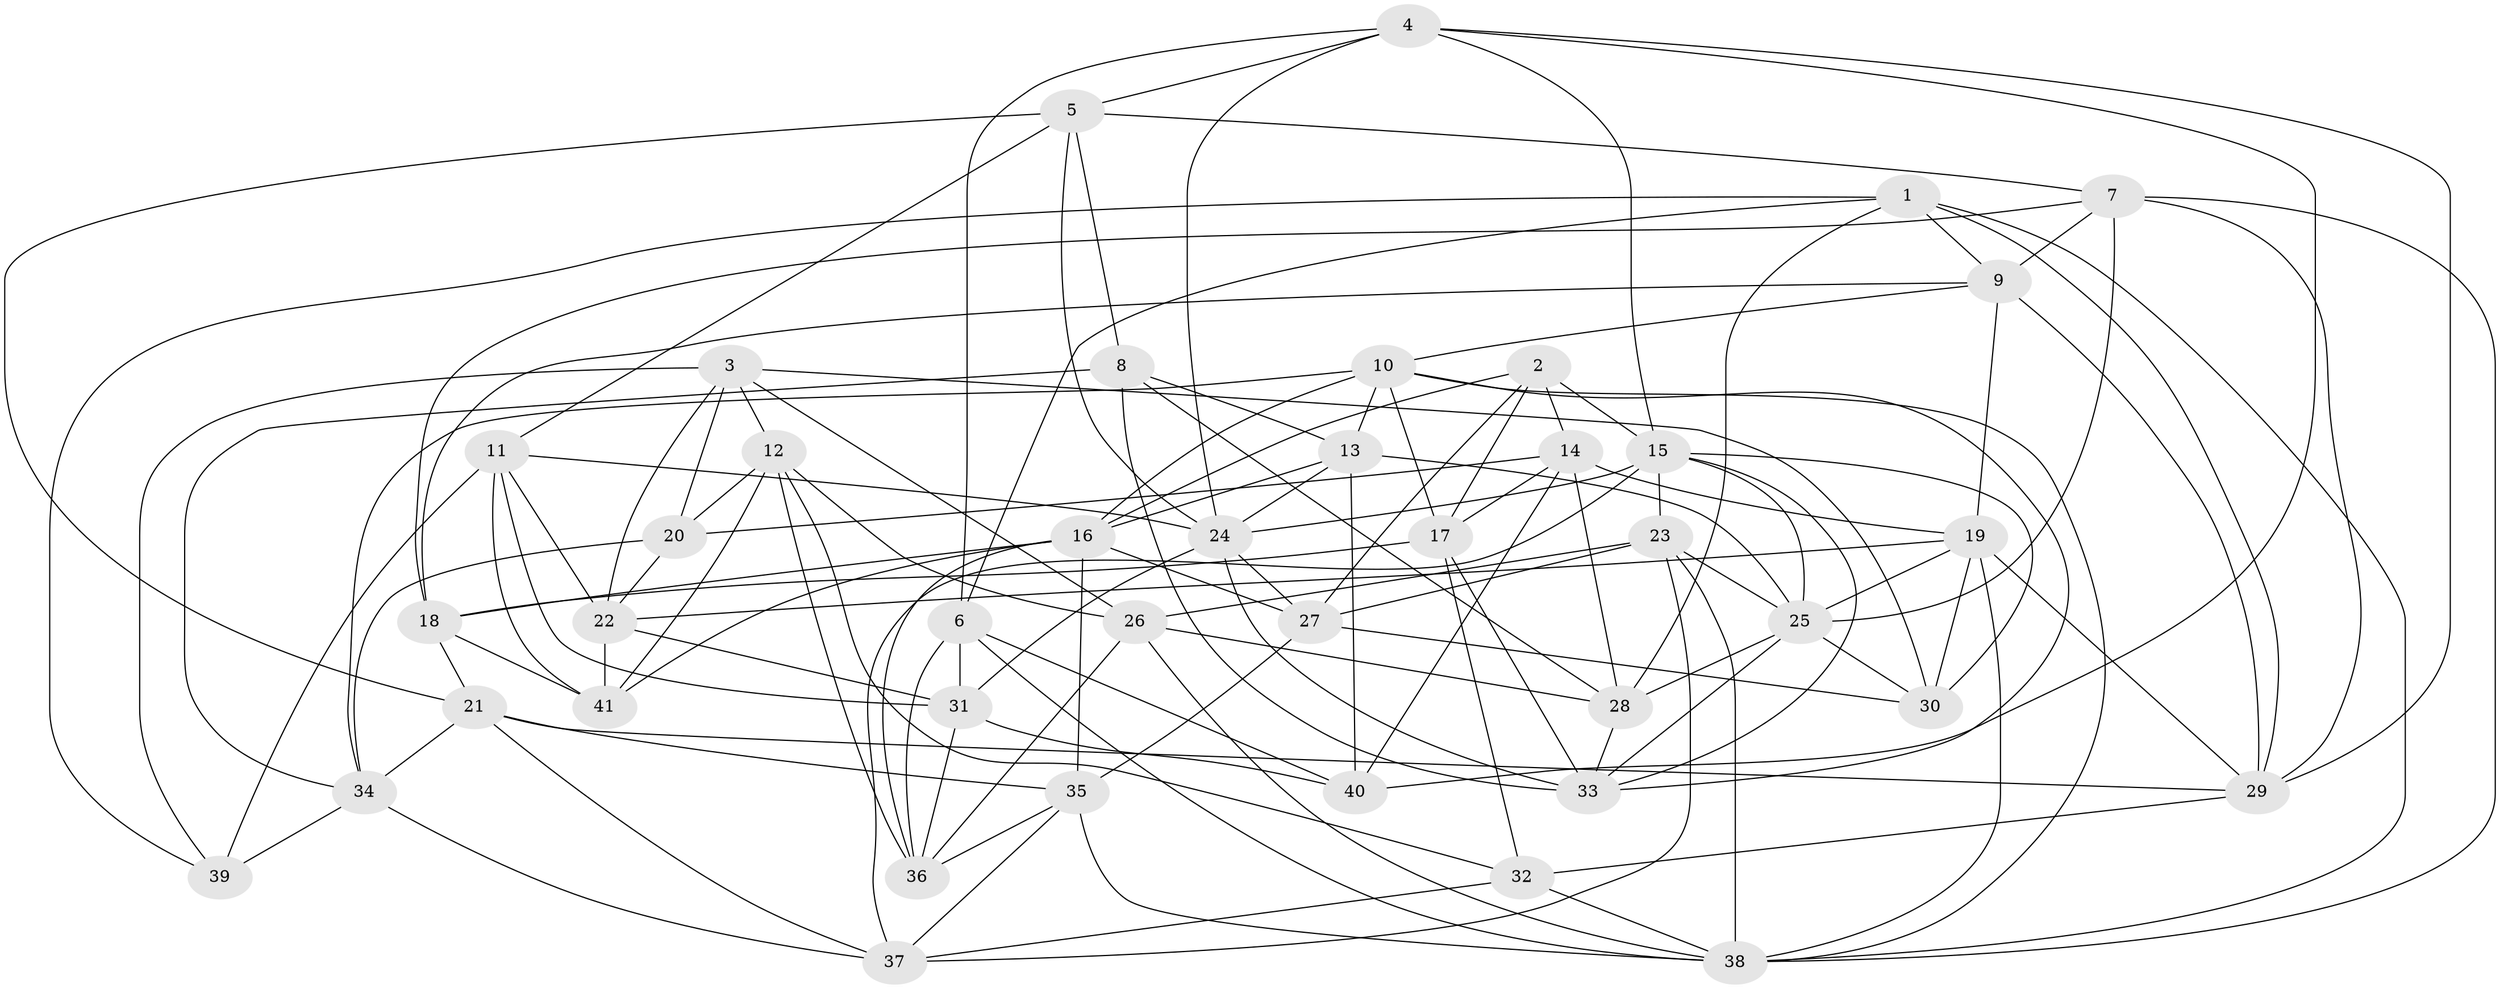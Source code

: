 // original degree distribution, {4: 1.0}
// Generated by graph-tools (version 1.1) at 2025/38/03/04/25 23:38:15]
// undirected, 41 vertices, 126 edges
graph export_dot {
  node [color=gray90,style=filled];
  1;
  2;
  3;
  4;
  5;
  6;
  7;
  8;
  9;
  10;
  11;
  12;
  13;
  14;
  15;
  16;
  17;
  18;
  19;
  20;
  21;
  22;
  23;
  24;
  25;
  26;
  27;
  28;
  29;
  30;
  31;
  32;
  33;
  34;
  35;
  36;
  37;
  38;
  39;
  40;
  41;
  1 -- 6 [weight=1.0];
  1 -- 9 [weight=1.0];
  1 -- 28 [weight=1.0];
  1 -- 29 [weight=1.0];
  1 -- 38 [weight=1.0];
  1 -- 39 [weight=1.0];
  2 -- 14 [weight=2.0];
  2 -- 15 [weight=1.0];
  2 -- 16 [weight=1.0];
  2 -- 17 [weight=1.0];
  2 -- 27 [weight=1.0];
  3 -- 12 [weight=1.0];
  3 -- 20 [weight=1.0];
  3 -- 22 [weight=1.0];
  3 -- 26 [weight=1.0];
  3 -- 30 [weight=1.0];
  3 -- 39 [weight=1.0];
  4 -- 5 [weight=1.0];
  4 -- 6 [weight=1.0];
  4 -- 15 [weight=1.0];
  4 -- 24 [weight=1.0];
  4 -- 29 [weight=1.0];
  4 -- 40 [weight=1.0];
  5 -- 7 [weight=1.0];
  5 -- 8 [weight=1.0];
  5 -- 11 [weight=1.0];
  5 -- 21 [weight=1.0];
  5 -- 24 [weight=1.0];
  6 -- 31 [weight=1.0];
  6 -- 36 [weight=1.0];
  6 -- 38 [weight=1.0];
  6 -- 40 [weight=1.0];
  7 -- 9 [weight=1.0];
  7 -- 18 [weight=1.0];
  7 -- 25 [weight=1.0];
  7 -- 29 [weight=1.0];
  7 -- 38 [weight=1.0];
  8 -- 13 [weight=1.0];
  8 -- 28 [weight=1.0];
  8 -- 33 [weight=1.0];
  8 -- 34 [weight=2.0];
  9 -- 10 [weight=1.0];
  9 -- 18 [weight=1.0];
  9 -- 19 [weight=1.0];
  9 -- 29 [weight=1.0];
  10 -- 13 [weight=1.0];
  10 -- 16 [weight=1.0];
  10 -- 17 [weight=1.0];
  10 -- 33 [weight=1.0];
  10 -- 34 [weight=2.0];
  10 -- 38 [weight=1.0];
  11 -- 22 [weight=1.0];
  11 -- 24 [weight=1.0];
  11 -- 31 [weight=1.0];
  11 -- 39 [weight=1.0];
  11 -- 41 [weight=1.0];
  12 -- 20 [weight=1.0];
  12 -- 26 [weight=1.0];
  12 -- 32 [weight=1.0];
  12 -- 36 [weight=1.0];
  12 -- 41 [weight=1.0];
  13 -- 16 [weight=1.0];
  13 -- 24 [weight=1.0];
  13 -- 25 [weight=1.0];
  13 -- 40 [weight=1.0];
  14 -- 17 [weight=1.0];
  14 -- 19 [weight=1.0];
  14 -- 20 [weight=1.0];
  14 -- 28 [weight=1.0];
  14 -- 40 [weight=2.0];
  15 -- 23 [weight=1.0];
  15 -- 24 [weight=1.0];
  15 -- 25 [weight=1.0];
  15 -- 30 [weight=1.0];
  15 -- 33 [weight=1.0];
  15 -- 37 [weight=1.0];
  16 -- 18 [weight=1.0];
  16 -- 27 [weight=1.0];
  16 -- 35 [weight=1.0];
  16 -- 36 [weight=1.0];
  16 -- 41 [weight=1.0];
  17 -- 18 [weight=1.0];
  17 -- 32 [weight=1.0];
  17 -- 33 [weight=1.0];
  18 -- 21 [weight=1.0];
  18 -- 41 [weight=1.0];
  19 -- 22 [weight=1.0];
  19 -- 25 [weight=2.0];
  19 -- 29 [weight=1.0];
  19 -- 30 [weight=1.0];
  19 -- 38 [weight=1.0];
  20 -- 22 [weight=2.0];
  20 -- 34 [weight=1.0];
  21 -- 29 [weight=1.0];
  21 -- 34 [weight=1.0];
  21 -- 35 [weight=1.0];
  21 -- 37 [weight=1.0];
  22 -- 31 [weight=1.0];
  22 -- 41 [weight=2.0];
  23 -- 25 [weight=1.0];
  23 -- 26 [weight=1.0];
  23 -- 27 [weight=2.0];
  23 -- 37 [weight=1.0];
  23 -- 38 [weight=2.0];
  24 -- 27 [weight=2.0];
  24 -- 31 [weight=1.0];
  24 -- 33 [weight=2.0];
  25 -- 28 [weight=1.0];
  25 -- 30 [weight=2.0];
  25 -- 33 [weight=1.0];
  26 -- 28 [weight=1.0];
  26 -- 36 [weight=1.0];
  26 -- 38 [weight=1.0];
  27 -- 30 [weight=1.0];
  27 -- 35 [weight=1.0];
  28 -- 33 [weight=1.0];
  29 -- 32 [weight=2.0];
  31 -- 36 [weight=1.0];
  31 -- 40 [weight=1.0];
  32 -- 37 [weight=1.0];
  32 -- 38 [weight=1.0];
  34 -- 37 [weight=1.0];
  34 -- 39 [weight=1.0];
  35 -- 36 [weight=1.0];
  35 -- 37 [weight=1.0];
  35 -- 38 [weight=1.0];
}
